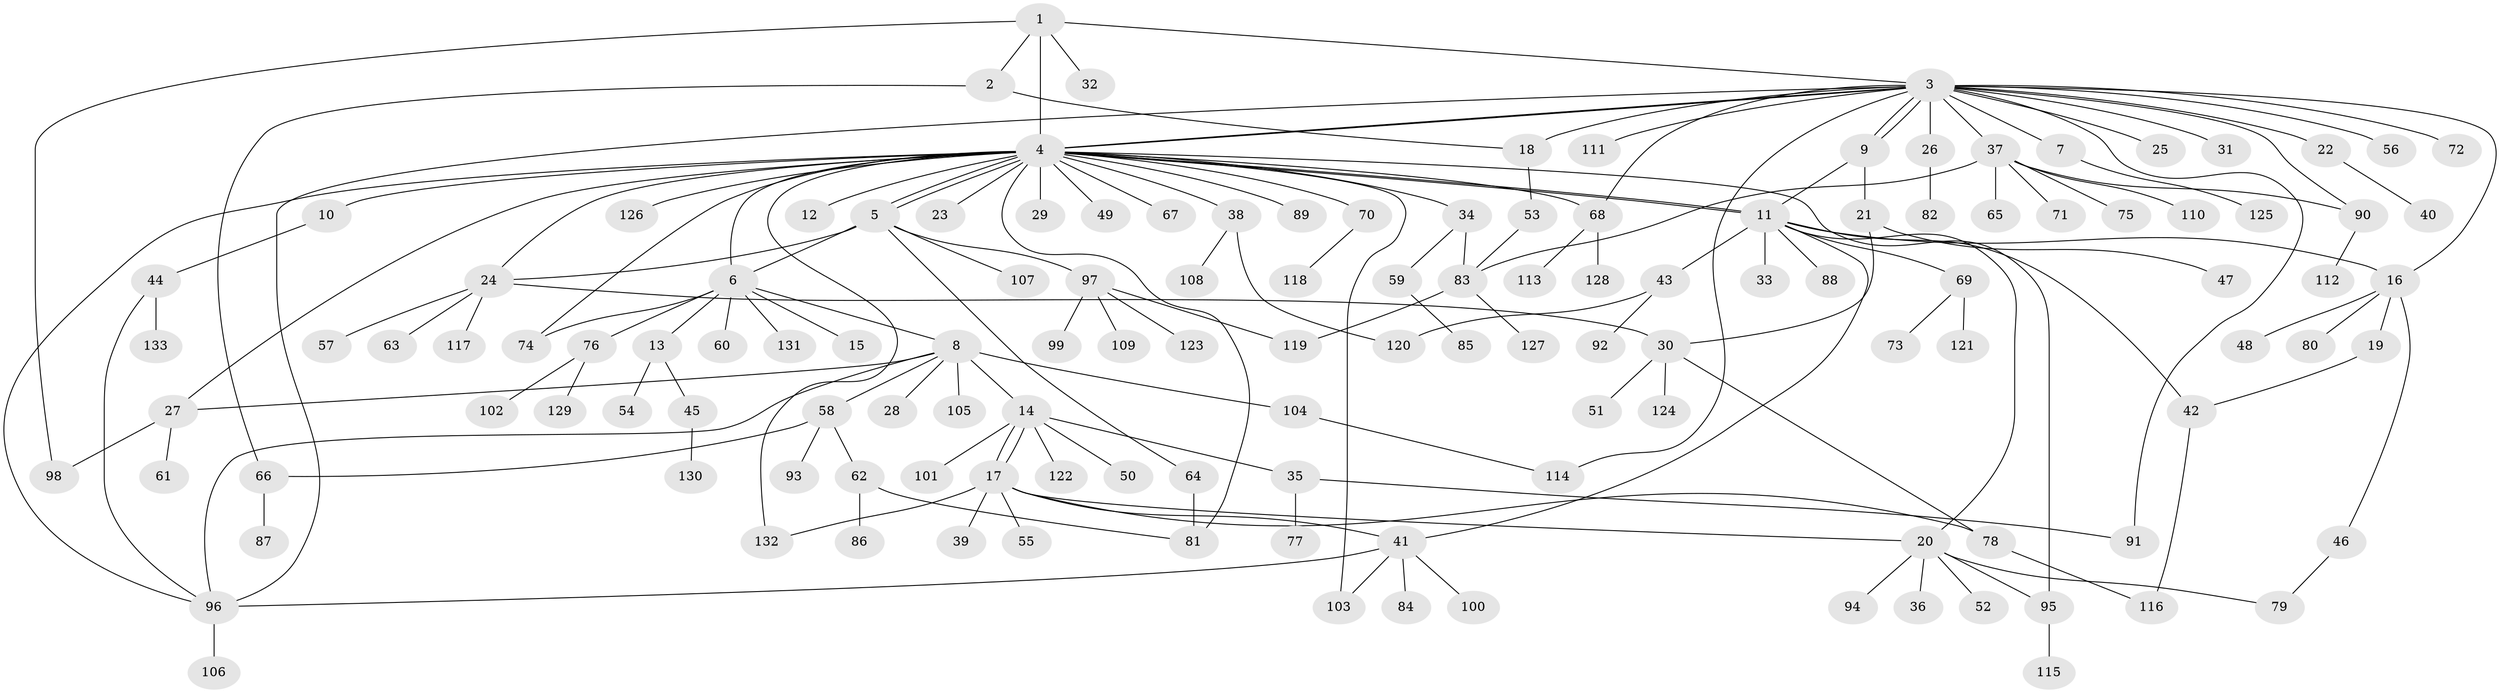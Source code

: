 // Generated by graph-tools (version 1.1) at 2025/25/03/09/25 03:25:55]
// undirected, 133 vertices, 171 edges
graph export_dot {
graph [start="1"]
  node [color=gray90,style=filled];
  1;
  2;
  3;
  4;
  5;
  6;
  7;
  8;
  9;
  10;
  11;
  12;
  13;
  14;
  15;
  16;
  17;
  18;
  19;
  20;
  21;
  22;
  23;
  24;
  25;
  26;
  27;
  28;
  29;
  30;
  31;
  32;
  33;
  34;
  35;
  36;
  37;
  38;
  39;
  40;
  41;
  42;
  43;
  44;
  45;
  46;
  47;
  48;
  49;
  50;
  51;
  52;
  53;
  54;
  55;
  56;
  57;
  58;
  59;
  60;
  61;
  62;
  63;
  64;
  65;
  66;
  67;
  68;
  69;
  70;
  71;
  72;
  73;
  74;
  75;
  76;
  77;
  78;
  79;
  80;
  81;
  82;
  83;
  84;
  85;
  86;
  87;
  88;
  89;
  90;
  91;
  92;
  93;
  94;
  95;
  96;
  97;
  98;
  99;
  100;
  101;
  102;
  103;
  104;
  105;
  106;
  107;
  108;
  109;
  110;
  111;
  112;
  113;
  114;
  115;
  116;
  117;
  118;
  119;
  120;
  121;
  122;
  123;
  124;
  125;
  126;
  127;
  128;
  129;
  130;
  131;
  132;
  133;
  1 -- 2;
  1 -- 3;
  1 -- 4;
  1 -- 32;
  1 -- 98;
  2 -- 18;
  2 -- 66;
  3 -- 4;
  3 -- 4;
  3 -- 7;
  3 -- 9;
  3 -- 9;
  3 -- 16;
  3 -- 18;
  3 -- 22;
  3 -- 25;
  3 -- 26;
  3 -- 31;
  3 -- 37;
  3 -- 56;
  3 -- 68;
  3 -- 72;
  3 -- 90;
  3 -- 91;
  3 -- 96;
  3 -- 111;
  3 -- 114;
  4 -- 5;
  4 -- 5;
  4 -- 6;
  4 -- 10;
  4 -- 11;
  4 -- 11;
  4 -- 12;
  4 -- 23;
  4 -- 24;
  4 -- 27;
  4 -- 29;
  4 -- 34;
  4 -- 38;
  4 -- 49;
  4 -- 67;
  4 -- 68;
  4 -- 70;
  4 -- 74;
  4 -- 81;
  4 -- 89;
  4 -- 95;
  4 -- 96;
  4 -- 103;
  4 -- 126;
  4 -- 132;
  5 -- 6;
  5 -- 24;
  5 -- 64;
  5 -- 97;
  5 -- 107;
  6 -- 8;
  6 -- 13;
  6 -- 15;
  6 -- 60;
  6 -- 74;
  6 -- 76;
  6 -- 131;
  7 -- 125;
  8 -- 14;
  8 -- 27;
  8 -- 28;
  8 -- 58;
  8 -- 96;
  8 -- 104;
  8 -- 105;
  9 -- 11;
  9 -- 21;
  10 -- 44;
  11 -- 16;
  11 -- 20;
  11 -- 33;
  11 -- 41;
  11 -- 42;
  11 -- 43;
  11 -- 69;
  11 -- 88;
  13 -- 45;
  13 -- 54;
  14 -- 17;
  14 -- 17;
  14 -- 35;
  14 -- 50;
  14 -- 101;
  14 -- 122;
  16 -- 19;
  16 -- 46;
  16 -- 48;
  16 -- 80;
  17 -- 20;
  17 -- 39;
  17 -- 41;
  17 -- 55;
  17 -- 78;
  17 -- 132;
  18 -- 53;
  19 -- 42;
  20 -- 36;
  20 -- 52;
  20 -- 79;
  20 -- 94;
  20 -- 95;
  21 -- 30;
  21 -- 47;
  22 -- 40;
  24 -- 30;
  24 -- 57;
  24 -- 63;
  24 -- 117;
  26 -- 82;
  27 -- 61;
  27 -- 98;
  30 -- 51;
  30 -- 78;
  30 -- 124;
  34 -- 59;
  34 -- 83;
  35 -- 77;
  35 -- 91;
  37 -- 65;
  37 -- 71;
  37 -- 75;
  37 -- 83;
  37 -- 90;
  37 -- 110;
  38 -- 108;
  38 -- 120;
  41 -- 84;
  41 -- 96;
  41 -- 100;
  41 -- 103;
  42 -- 116;
  43 -- 92;
  43 -- 120;
  44 -- 96;
  44 -- 133;
  45 -- 130;
  46 -- 79;
  53 -- 83;
  58 -- 62;
  58 -- 66;
  58 -- 93;
  59 -- 85;
  62 -- 81;
  62 -- 86;
  64 -- 81;
  66 -- 87;
  68 -- 113;
  68 -- 128;
  69 -- 73;
  69 -- 121;
  70 -- 118;
  76 -- 102;
  76 -- 129;
  78 -- 116;
  83 -- 119;
  83 -- 127;
  90 -- 112;
  95 -- 115;
  96 -- 106;
  97 -- 99;
  97 -- 109;
  97 -- 119;
  97 -- 123;
  104 -- 114;
}
